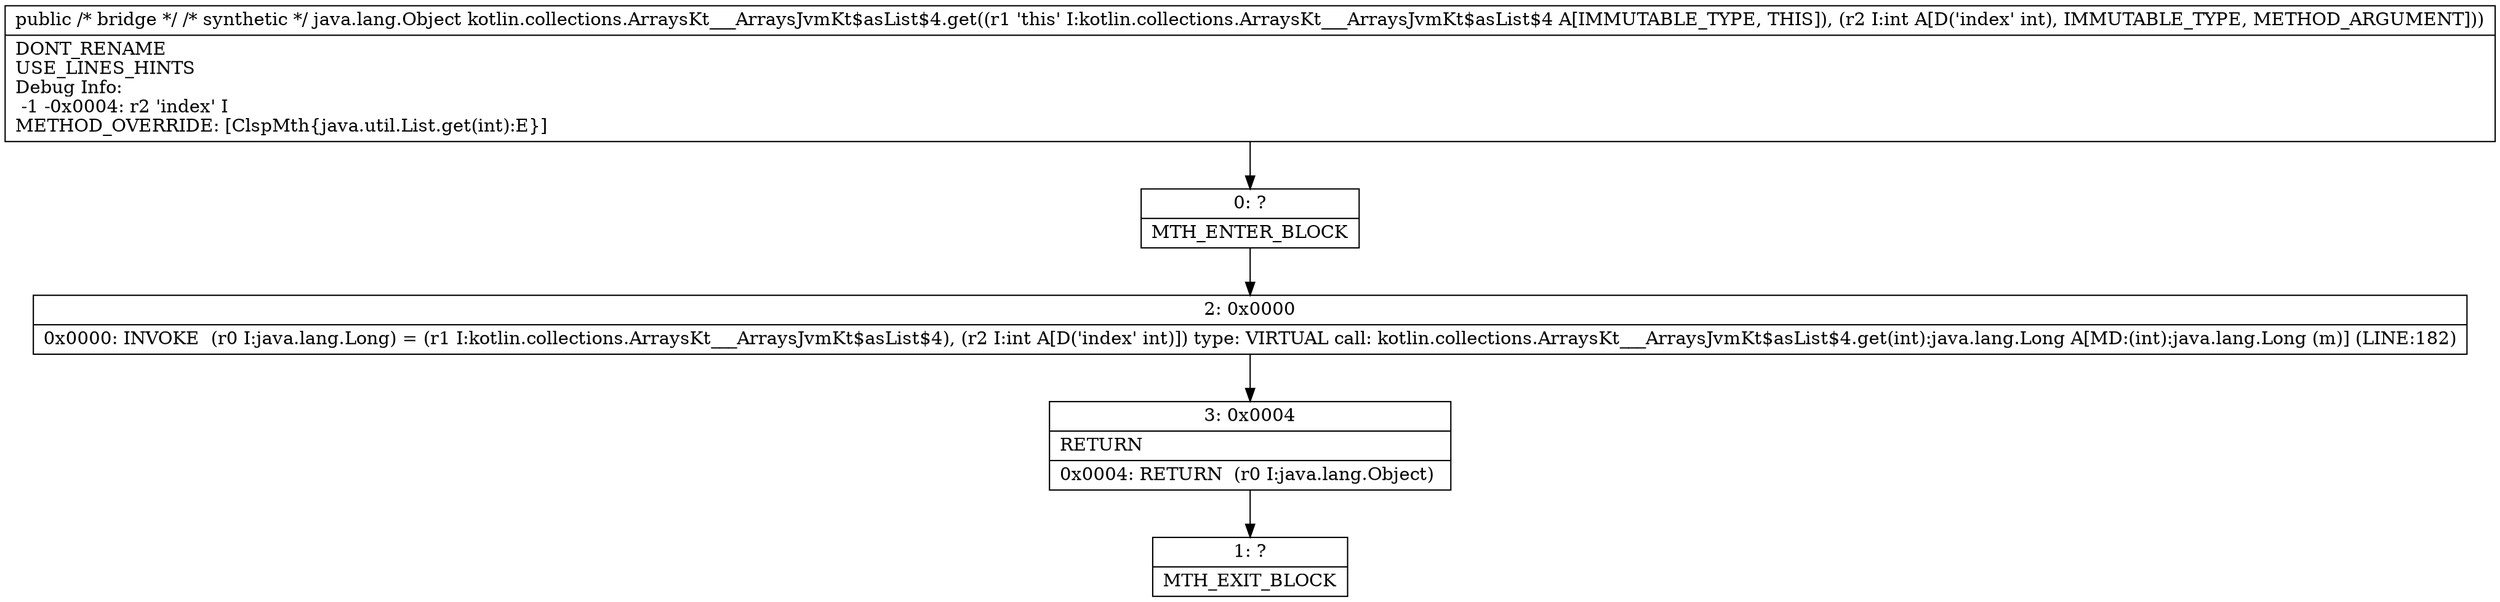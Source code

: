 digraph "CFG forkotlin.collections.ArraysKt___ArraysJvmKt$asList$4.get(I)Ljava\/lang\/Object;" {
Node_0 [shape=record,label="{0\:\ ?|MTH_ENTER_BLOCK\l}"];
Node_2 [shape=record,label="{2\:\ 0x0000|0x0000: INVOKE  (r0 I:java.lang.Long) = (r1 I:kotlin.collections.ArraysKt___ArraysJvmKt$asList$4), (r2 I:int A[D('index' int)]) type: VIRTUAL call: kotlin.collections.ArraysKt___ArraysJvmKt$asList$4.get(int):java.lang.Long A[MD:(int):java.lang.Long (m)] (LINE:182)\l}"];
Node_3 [shape=record,label="{3\:\ 0x0004|RETURN\l|0x0004: RETURN  (r0 I:java.lang.Object) \l}"];
Node_1 [shape=record,label="{1\:\ ?|MTH_EXIT_BLOCK\l}"];
MethodNode[shape=record,label="{public \/* bridge *\/ \/* synthetic *\/ java.lang.Object kotlin.collections.ArraysKt___ArraysJvmKt$asList$4.get((r1 'this' I:kotlin.collections.ArraysKt___ArraysJvmKt$asList$4 A[IMMUTABLE_TYPE, THIS]), (r2 I:int A[D('index' int), IMMUTABLE_TYPE, METHOD_ARGUMENT]))  | DONT_RENAME\lUSE_LINES_HINTS\lDebug Info:\l  \-1 \-0x0004: r2 'index' I\lMETHOD_OVERRIDE: [ClspMth\{java.util.List.get(int):E\}]\l}"];
MethodNode -> Node_0;Node_0 -> Node_2;
Node_2 -> Node_3;
Node_3 -> Node_1;
}

